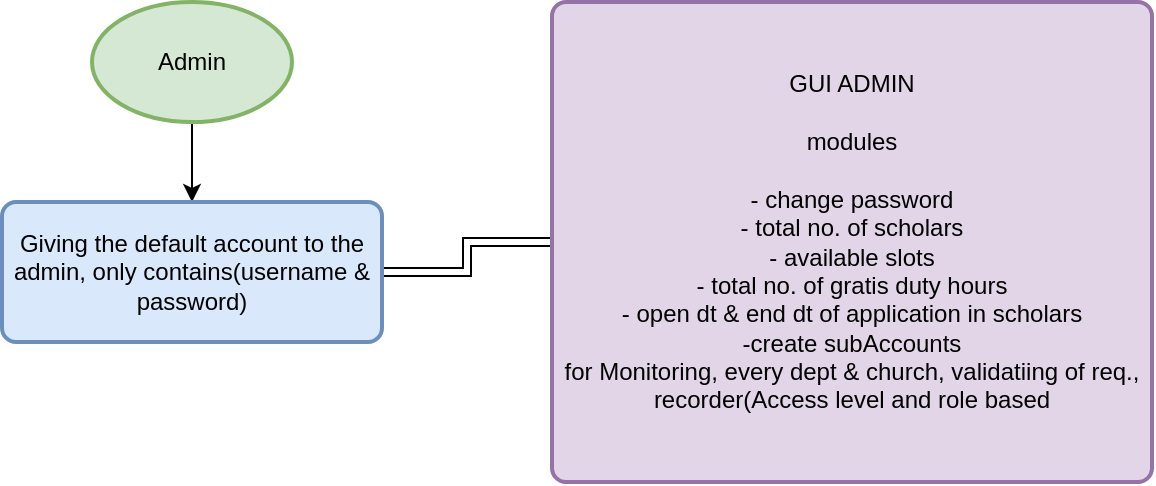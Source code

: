 <mxfile version="26.1.1">
  <diagram name="Page-1" id="uqGoRRFVobq48VPTha0x">
    <mxGraphModel dx="989" dy="541" grid="1" gridSize="10" guides="1" tooltips="1" connect="1" arrows="1" fold="1" page="1" pageScale="1" pageWidth="850" pageHeight="1100" math="0" shadow="0">
      <root>
        <mxCell id="0" />
        <mxCell id="1" parent="0" />
        <mxCell id="KrNsN0gfztRpw3SpxQ73-5" style="edgeStyle=orthogonalEdgeStyle;rounded=0;orthogonalLoop=1;jettySize=auto;html=1;exitX=0.5;exitY=1;exitDx=0;exitDy=0;exitPerimeter=0;entryX=0.5;entryY=0;entryDx=0;entryDy=0;" edge="1" parent="1" source="KrNsN0gfztRpw3SpxQ73-1" target="KrNsN0gfztRpw3SpxQ73-2">
          <mxGeometry relative="1" as="geometry" />
        </mxCell>
        <mxCell id="KrNsN0gfztRpw3SpxQ73-1" value="Admin" style="strokeWidth=2;html=1;shape=mxgraph.flowchart.start_1;whiteSpace=wrap;fillColor=#d5e8d4;strokeColor=#82b366;" vertex="1" parent="1">
          <mxGeometry x="350" y="20" width="100" height="60" as="geometry" />
        </mxCell>
        <mxCell id="KrNsN0gfztRpw3SpxQ73-6" style="edgeStyle=orthogonalEdgeStyle;rounded=0;orthogonalLoop=1;jettySize=auto;html=1;exitX=1;exitY=0.5;exitDx=0;exitDy=0;shape=link;" edge="1" parent="1" source="KrNsN0gfztRpw3SpxQ73-2" target="KrNsN0gfztRpw3SpxQ73-3">
          <mxGeometry relative="1" as="geometry" />
        </mxCell>
        <mxCell id="KrNsN0gfztRpw3SpxQ73-2" value="Giving the default account to the admin, only contains(username &amp;amp; password)" style="rounded=1;whiteSpace=wrap;html=1;absoluteArcSize=1;arcSize=14;strokeWidth=2;fillColor=#dae8fc;strokeColor=#6c8ebf;" vertex="1" parent="1">
          <mxGeometry x="305" y="120" width="190" height="70" as="geometry" />
        </mxCell>
        <mxCell id="KrNsN0gfztRpw3SpxQ73-3" value="GUI ADMIN&lt;br&gt;&lt;div&gt;&lt;br&gt;&lt;/div&gt;&lt;div&gt;modules&lt;/div&gt;&lt;div&gt;&lt;br&gt;&lt;/div&gt;&lt;div&gt;- change password&lt;/div&gt;&lt;div&gt;- total no. of scholars&lt;/div&gt;&lt;div&gt;- available slots&lt;/div&gt;&lt;div&gt;- total no. of gratis duty hours&lt;/div&gt;&lt;div&gt;- open dt &amp;amp; end dt of application in scholars&lt;/div&gt;&lt;div&gt;-create subAccounts&lt;/div&gt;&lt;div&gt;for Monitoring, every dept &amp;amp; church, validatiing of req., recorder(Access level and role based&lt;/div&gt;" style="rounded=1;whiteSpace=wrap;html=1;absoluteArcSize=1;arcSize=14;strokeWidth=2;fillColor=#e1d5e7;strokeColor=#9673a6;" vertex="1" parent="1">
          <mxGeometry x="580" y="20" width="300" height="240" as="geometry" />
        </mxCell>
      </root>
    </mxGraphModel>
  </diagram>
</mxfile>
